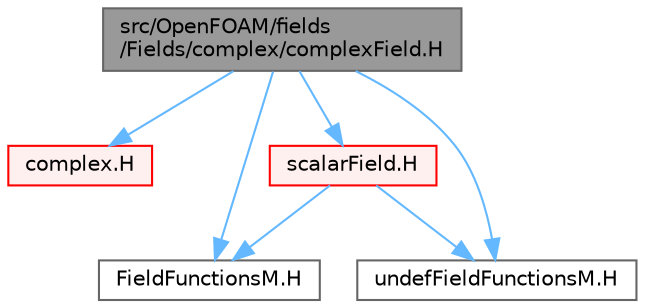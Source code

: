 digraph "src/OpenFOAM/fields/Fields/complex/complexField.H"
{
 // LATEX_PDF_SIZE
  bgcolor="transparent";
  edge [fontname=Helvetica,fontsize=10,labelfontname=Helvetica,labelfontsize=10];
  node [fontname=Helvetica,fontsize=10,shape=box,height=0.2,width=0.4];
  Node1 [id="Node000001",label="src/OpenFOAM/fields\l/Fields/complex/complexField.H",height=0.2,width=0.4,color="gray40", fillcolor="grey60", style="filled", fontcolor="black",tooltip=" "];
  Node1 -> Node2 [id="edge1_Node000001_Node000002",color="steelblue1",style="solid",tooltip=" "];
  Node2 [id="Node000002",label="complex.H",height=0.2,width=0.4,color="red", fillcolor="#FFF0F0", style="filled",URL="$complex_8H.html",tooltip=" "];
  Node1 -> Node40 [id="edge2_Node000001_Node000040",color="steelblue1",style="solid",tooltip=" "];
  Node40 [id="Node000040",label="scalarField.H",height=0.2,width=0.4,color="red", fillcolor="#FFF0F0", style="filled",URL="$scalarField_8H.html",tooltip=" "];
  Node40 -> Node117 [id="edge3_Node000040_Node000117",color="steelblue1",style="solid",tooltip=" "];
  Node117 [id="Node000117",label="FieldFunctionsM.H",height=0.2,width=0.4,color="grey40", fillcolor="white", style="filled",URL="$FieldFunctionsM_8H.html",tooltip="Macro functions for Field<Type> algebra."];
  Node40 -> Node162 [id="edge4_Node000040_Node000162",color="steelblue1",style="solid",tooltip=" "];
  Node162 [id="Node000162",label="undefFieldFunctionsM.H",height=0.2,width=0.4,color="grey40", fillcolor="white", style="filled",URL="$undefFieldFunctionsM_8H.html",tooltip=" "];
  Node1 -> Node117 [id="edge5_Node000001_Node000117",color="steelblue1",style="solid",tooltip=" "];
  Node1 -> Node162 [id="edge6_Node000001_Node000162",color="steelblue1",style="solid",tooltip=" "];
}
